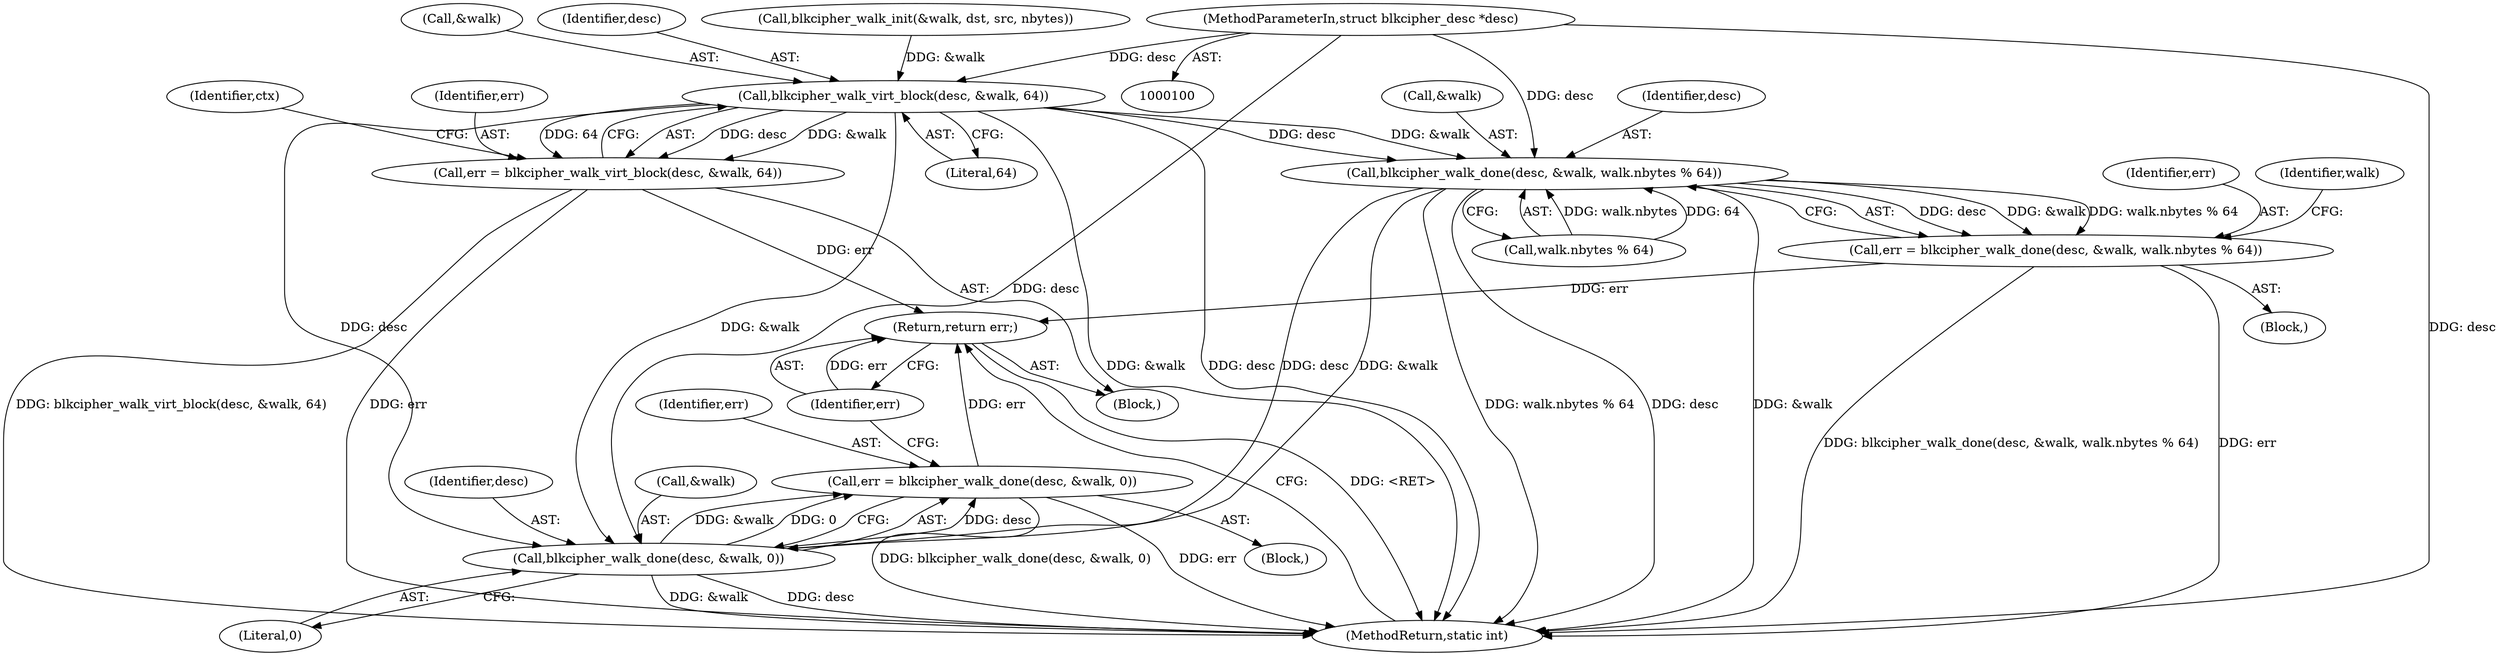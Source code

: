 digraph "0_linux_ecaaab5649781c5a0effdaf298a925063020500e@pointer" {
"1000101" [label="(MethodParameterIn,struct blkcipher_desc *desc)"];
"1000127" [label="(Call,blkcipher_walk_virt_block(desc, &walk, 64))"];
"1000125" [label="(Call,err = blkcipher_walk_virt_block(desc, &walk, 64))"];
"1000211" [label="(Return,return err;)"];
"1000171" [label="(Call,blkcipher_walk_done(desc, &walk, walk.nbytes % 64))"];
"1000169" [label="(Call,err = blkcipher_walk_done(desc, &walk, walk.nbytes % 64))"];
"1000206" [label="(Call,blkcipher_walk_done(desc, &walk, 0))"];
"1000204" [label="(Call,err = blkcipher_walk_done(desc, &walk, 0))"];
"1000119" [label="(Call,blkcipher_walk_init(&walk, dst, src, nbytes))"];
"1000129" [label="(Call,&walk)"];
"1000128" [label="(Identifier,desc)"];
"1000175" [label="(Call,walk.nbytes % 64)"];
"1000127" [label="(Call,blkcipher_walk_virt_block(desc, &walk, 64))"];
"1000213" [label="(MethodReturn,static int)"];
"1000169" [label="(Call,err = blkcipher_walk_done(desc, &walk, walk.nbytes % 64))"];
"1000204" [label="(Call,err = blkcipher_walk_done(desc, &walk, 0))"];
"1000211" [label="(Return,return err;)"];
"1000125" [label="(Call,err = blkcipher_walk_virt_block(desc, &walk, 64))"];
"1000170" [label="(Identifier,err)"];
"1000143" [label="(Block,)"];
"1000140" [label="(Identifier,walk)"];
"1000205" [label="(Identifier,err)"];
"1000206" [label="(Call,blkcipher_walk_done(desc, &walk, 0))"];
"1000131" [label="(Literal,64)"];
"1000210" [label="(Literal,0)"];
"1000133" [label="(Identifier,ctx)"];
"1000184" [label="(Block,)"];
"1000172" [label="(Identifier,desc)"];
"1000173" [label="(Call,&walk)"];
"1000208" [label="(Call,&walk)"];
"1000126" [label="(Identifier,err)"];
"1000101" [label="(MethodParameterIn,struct blkcipher_desc *desc)"];
"1000105" [label="(Block,)"];
"1000212" [label="(Identifier,err)"];
"1000207" [label="(Identifier,desc)"];
"1000171" [label="(Call,blkcipher_walk_done(desc, &walk, walk.nbytes % 64))"];
"1000101" -> "1000100"  [label="AST: "];
"1000101" -> "1000213"  [label="DDG: desc"];
"1000101" -> "1000127"  [label="DDG: desc"];
"1000101" -> "1000171"  [label="DDG: desc"];
"1000101" -> "1000206"  [label="DDG: desc"];
"1000127" -> "1000125"  [label="AST: "];
"1000127" -> "1000131"  [label="CFG: "];
"1000128" -> "1000127"  [label="AST: "];
"1000129" -> "1000127"  [label="AST: "];
"1000131" -> "1000127"  [label="AST: "];
"1000125" -> "1000127"  [label="CFG: "];
"1000127" -> "1000213"  [label="DDG: &walk"];
"1000127" -> "1000213"  [label="DDG: desc"];
"1000127" -> "1000125"  [label="DDG: desc"];
"1000127" -> "1000125"  [label="DDG: &walk"];
"1000127" -> "1000125"  [label="DDG: 64"];
"1000119" -> "1000127"  [label="DDG: &walk"];
"1000127" -> "1000171"  [label="DDG: desc"];
"1000127" -> "1000171"  [label="DDG: &walk"];
"1000127" -> "1000206"  [label="DDG: desc"];
"1000127" -> "1000206"  [label="DDG: &walk"];
"1000125" -> "1000105"  [label="AST: "];
"1000126" -> "1000125"  [label="AST: "];
"1000133" -> "1000125"  [label="CFG: "];
"1000125" -> "1000213"  [label="DDG: err"];
"1000125" -> "1000213"  [label="DDG: blkcipher_walk_virt_block(desc, &walk, 64)"];
"1000125" -> "1000211"  [label="DDG: err"];
"1000211" -> "1000105"  [label="AST: "];
"1000211" -> "1000212"  [label="CFG: "];
"1000212" -> "1000211"  [label="AST: "];
"1000213" -> "1000211"  [label="CFG: "];
"1000211" -> "1000213"  [label="DDG: <RET>"];
"1000212" -> "1000211"  [label="DDG: err"];
"1000169" -> "1000211"  [label="DDG: err"];
"1000204" -> "1000211"  [label="DDG: err"];
"1000171" -> "1000169"  [label="AST: "];
"1000171" -> "1000175"  [label="CFG: "];
"1000172" -> "1000171"  [label="AST: "];
"1000173" -> "1000171"  [label="AST: "];
"1000175" -> "1000171"  [label="AST: "];
"1000169" -> "1000171"  [label="CFG: "];
"1000171" -> "1000213"  [label="DDG: walk.nbytes % 64"];
"1000171" -> "1000213"  [label="DDG: desc"];
"1000171" -> "1000213"  [label="DDG: &walk"];
"1000171" -> "1000169"  [label="DDG: desc"];
"1000171" -> "1000169"  [label="DDG: &walk"];
"1000171" -> "1000169"  [label="DDG: walk.nbytes % 64"];
"1000175" -> "1000171"  [label="DDG: walk.nbytes"];
"1000175" -> "1000171"  [label="DDG: 64"];
"1000171" -> "1000206"  [label="DDG: desc"];
"1000171" -> "1000206"  [label="DDG: &walk"];
"1000169" -> "1000143"  [label="AST: "];
"1000170" -> "1000169"  [label="AST: "];
"1000140" -> "1000169"  [label="CFG: "];
"1000169" -> "1000213"  [label="DDG: err"];
"1000169" -> "1000213"  [label="DDG: blkcipher_walk_done(desc, &walk, walk.nbytes % 64)"];
"1000206" -> "1000204"  [label="AST: "];
"1000206" -> "1000210"  [label="CFG: "];
"1000207" -> "1000206"  [label="AST: "];
"1000208" -> "1000206"  [label="AST: "];
"1000210" -> "1000206"  [label="AST: "];
"1000204" -> "1000206"  [label="CFG: "];
"1000206" -> "1000213"  [label="DDG: &walk"];
"1000206" -> "1000213"  [label="DDG: desc"];
"1000206" -> "1000204"  [label="DDG: desc"];
"1000206" -> "1000204"  [label="DDG: &walk"];
"1000206" -> "1000204"  [label="DDG: 0"];
"1000204" -> "1000184"  [label="AST: "];
"1000205" -> "1000204"  [label="AST: "];
"1000212" -> "1000204"  [label="CFG: "];
"1000204" -> "1000213"  [label="DDG: blkcipher_walk_done(desc, &walk, 0)"];
"1000204" -> "1000213"  [label="DDG: err"];
}

